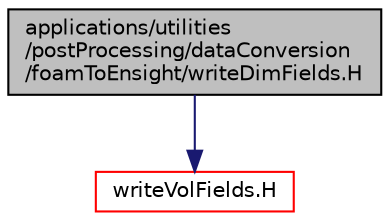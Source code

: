 digraph "applications/utilities/postProcessing/dataConversion/foamToEnsight/writeDimFields.H"
{
  bgcolor="transparent";
  edge [fontname="Helvetica",fontsize="10",labelfontname="Helvetica",labelfontsize="10"];
  node [fontname="Helvetica",fontsize="10",shape=record];
  Node1 [label="applications/utilities\l/postProcessing/dataConversion\l/foamToEnsight/writeDimFields.H",height=0.2,width=0.4,color="black", fillcolor="grey75", style="filled" fontcolor="black"];
  Node1 -> Node2 [color="midnightblue",fontsize="10",style="solid",fontname="Helvetica"];
  Node2 [label="writeVolFields.H",height=0.2,width=0.4,color="red",URL="$foamToEnsight_2writeVolFields_8H.html",tooltip="Read volume fields from disk and write with ensightMesh. "];
}
